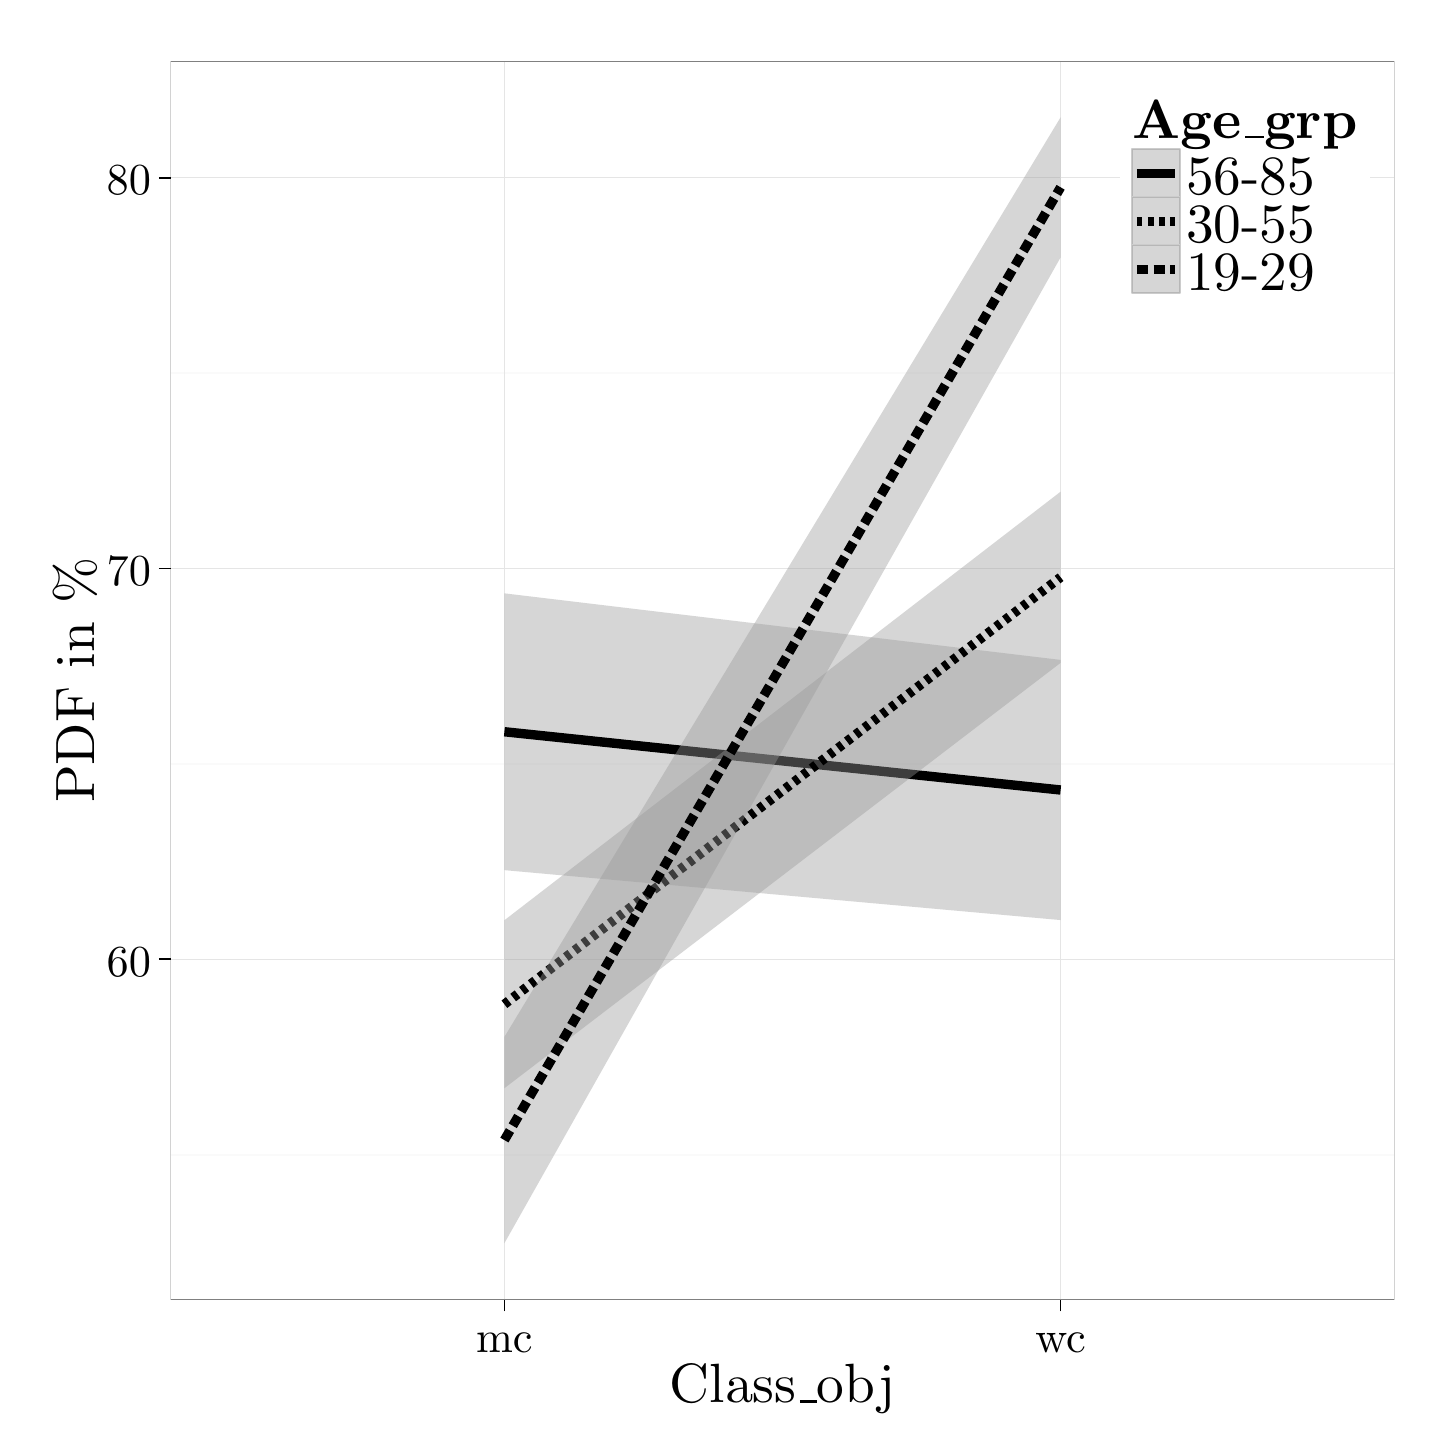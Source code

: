 % Created by tikzDevice version 0.8.1 on 2016-02-09 02:17:30
% !TEX encoding = UTF-8 Unicode
\begin{tikzpicture}[x=1pt,y=1pt]
\definecolor{fillColor}{RGB}{255,255,255}
\path[use as bounding box,fill=fillColor,fill opacity=0.00] (0,0) rectangle (505.89,505.89);
\begin{scope}
\path[clip] (  0.00,  0.00) rectangle (505.89,505.89);
\definecolor{drawColor}{RGB}{255,255,255}
\definecolor{fillColor}{RGB}{255,255,255}

\path[draw=drawColor,line width= 0.6pt,line join=round,line cap=round,fill=fillColor] (  0.00, -0.00) rectangle (505.89,505.89);
\end{scope}
\begin{scope}
\path[clip] ( 51.66, 46.31) rectangle (493.85,493.84);
\definecolor{fillColor}{RGB}{255,255,255}

\path[fill=fillColor] ( 51.66, 46.31) rectangle (493.84,493.84);
\definecolor{drawColor}{gray}{0.98}

\path[draw=drawColor,line width= 0.6pt,line join=round] ( 51.66, 98.63) --
	(493.85, 98.63);

\path[draw=drawColor,line width= 0.6pt,line join=round] ( 51.66,239.84) --
	(493.85,239.84);

\path[draw=drawColor,line width= 0.6pt,line join=round] ( 51.66,381.06) --
	(493.85,381.06);
\definecolor{drawColor}{gray}{0.90}

\path[draw=drawColor,line width= 0.2pt,line join=round] ( 51.66,169.24) --
	(493.85,169.24);

\path[draw=drawColor,line width= 0.2pt,line join=round] ( 51.66,310.45) --
	(493.85,310.45);

\path[draw=drawColor,line width= 0.2pt,line join=round] ( 51.66,451.67) --
	(493.85,451.67);

\path[draw=drawColor,line width= 0.2pt,line join=round] (172.26, 46.31) --
	(172.26,493.84);

\path[draw=drawColor,line width= 0.2pt,line join=round] (373.25, 46.31) --
	(373.25,493.84);
\definecolor{fillColor}{RGB}{153,153,153}

\path[fill=fillColor,fill opacity=0.40] (172.26,301.48) --
	(373.25,277.43) --
	(373.25,183.42) --
	(172.26,201.46) --
	cycle;
\definecolor{drawColor}{RGB}{0,0,0}

\path[draw=drawColor,line width= 3.4pt,line join=round] (172.26,251.47) --
	(373.25,230.42);

\path[fill=fillColor,fill opacity=0.40] (172.26,183.35) --
	(373.25,338.22) --
	(373.25,276.37) --
	(172.26,122.66) --
	cycle;

\path[draw=drawColor,line width= 3.4pt,dash pattern=on 2pt off 2pt ,line join=round] (172.26,153.00) --
	(373.25,307.30);

\path[fill=fillColor,fill opacity=0.40] (172.26,141.20) --
	(373.25,473.50) --
	(373.25,422.89) --
	(172.26, 66.65) --
	cycle;

\path[draw=drawColor,line width= 3.4pt,dash pattern=on 4pt off 2pt ,line join=round] (172.26,103.92) --
	(373.25,448.20);
\definecolor{drawColor}{gray}{0.50}

\path[draw=drawColor,line width= 0.6pt,line join=round,line cap=round] ( 51.66, 46.31) rectangle (493.84,493.84);
\end{scope}
\begin{scope}
\path[clip] (  0.00,  0.00) rectangle (505.89,505.89);
\definecolor{drawColor}{RGB}{0,0,0}

\node[text=drawColor,anchor=base east,inner sep=0pt, outer sep=0pt, scale=  1.60] at ( 44.55,163.20) {60};

\node[text=drawColor,anchor=base east,inner sep=0pt, outer sep=0pt, scale=  1.60] at ( 44.55,304.42) {70};

\node[text=drawColor,anchor=base east,inner sep=0pt, outer sep=0pt, scale=  1.60] at ( 44.55,445.64) {80};
\end{scope}
\begin{scope}
\path[clip] (  0.00,  0.00) rectangle (505.89,505.89);
\definecolor{drawColor}{RGB}{0,0,0}

\path[draw=drawColor,line width= 0.6pt,line join=round] ( 47.39,169.24) --
	( 51.66,169.24);

\path[draw=drawColor,line width= 0.6pt,line join=round] ( 47.39,310.45) --
	( 51.66,310.45);

\path[draw=drawColor,line width= 0.6pt,line join=round] ( 47.39,451.67) --
	( 51.66,451.67);
\end{scope}
\begin{scope}
\path[clip] (  0.00,  0.00) rectangle (505.89,505.89);
\definecolor{drawColor}{RGB}{0,0,0}

\path[draw=drawColor,line width= 0.6pt,line join=round] (172.26, 42.04) --
	(172.26, 46.31);

\path[draw=drawColor,line width= 0.6pt,line join=round] (373.25, 42.04) --
	(373.25, 46.31);
\end{scope}
\begin{scope}
\path[clip] (  0.00,  0.00) rectangle (505.89,505.89);
\definecolor{drawColor}{RGB}{0,0,0}

\node[text=drawColor,anchor=base,inner sep=0pt, outer sep=0pt, scale=  1.60] at (172.26, 27.13) {mc};

\node[text=drawColor,anchor=base,inner sep=0pt, outer sep=0pt, scale=  1.60] at (373.25, 27.13) {wc};
\end{scope}
\begin{scope}
\path[clip] (  0.00,  0.00) rectangle (505.89,505.89);
\definecolor{drawColor}{RGB}{0,0,0}

\node[text=drawColor,anchor=base,inner sep=0pt, outer sep=0pt, scale=  2.00] at (272.75,  9.03) {Class{\_{}}obj};
\end{scope}
\begin{scope}
\path[clip] (  0.00,  0.00) rectangle (505.89,505.89);
\definecolor{drawColor}{RGB}{0,0,0}

\node[text=drawColor,rotate= 90.00,anchor=base,inner sep=0pt, outer sep=0pt, scale=  2.00] at ( 24.12,270.08) {PDF in {\%}};
\end{scope}
\begin{scope}
\path[clip] (  0.00,  0.00) rectangle (505.89,505.89);
\definecolor{fillColor}{RGB}{255,255,255}

\path[fill=fillColor] (394.82,405.66) rectangle (484.98,484.98);
\end{scope}
\begin{scope}
\path[clip] (  0.00,  0.00) rectangle (505.89,505.89);
\definecolor{drawColor}{RGB}{0,0,0}

\node[text=drawColor,anchor=base west,inner sep=0pt, outer sep=0pt, scale=  2.00] at (399.08,465.96) {\bfseries Age{\_{}}grp};
\end{scope}
\begin{scope}
\path[clip] (  0.00,  0.00) rectangle (505.89,505.89);
\definecolor{drawColor}{gray}{0.80}
\definecolor{fillColor}{RGB}{255,255,255}

\path[draw=drawColor,line width= 0.6pt,line join=round,line cap=round,fill=fillColor] (399.08,444.61) rectangle (416.43,461.96);
\end{scope}
\begin{scope}
\path[clip] (  0.00,  0.00) rectangle (505.89,505.89);
\definecolor{fillColor}{RGB}{153,153,153}

\path[fill=fillColor,fill opacity=0.40] (399.08,444.61) rectangle (416.43,461.96);
\definecolor{drawColor}{RGB}{0,0,0}

\path[draw=drawColor,line width= 3.4pt,line join=round] (400.82,453.29) -- (414.69,453.29);
\end{scope}
\begin{scope}
\path[clip] (  0.00,  0.00) rectangle (505.89,505.89);
\definecolor{drawColor}{gray}{0.80}
\definecolor{fillColor}{RGB}{255,255,255}

\path[draw=drawColor,line width= 0.6pt,line join=round,line cap=round,fill=fillColor] (399.08,427.27) rectangle (416.43,444.61);
\end{scope}
\begin{scope}
\path[clip] (  0.00,  0.00) rectangle (505.89,505.89);
\definecolor{fillColor}{RGB}{153,153,153}

\path[fill=fillColor,fill opacity=0.40] (399.08,427.27) rectangle (416.43,444.61);
\definecolor{drawColor}{RGB}{0,0,0}

\path[draw=drawColor,line width= 3.4pt,dash pattern=on 2pt off 2pt ,line join=round] (400.82,435.94) -- (414.69,435.94);
\end{scope}
\begin{scope}
\path[clip] (  0.00,  0.00) rectangle (505.89,505.89);
\definecolor{drawColor}{gray}{0.80}
\definecolor{fillColor}{RGB}{255,255,255}

\path[draw=drawColor,line width= 0.6pt,line join=round,line cap=round,fill=fillColor] (399.08,409.92) rectangle (416.43,427.27);
\end{scope}
\begin{scope}
\path[clip] (  0.00,  0.00) rectangle (505.89,505.89);
\definecolor{fillColor}{RGB}{153,153,153}

\path[fill=fillColor,fill opacity=0.40] (399.08,409.92) rectangle (416.43,427.27);
\definecolor{drawColor}{RGB}{0,0,0}

\path[draw=drawColor,line width= 3.4pt,dash pattern=on 4pt off 2pt ,line join=round] (400.82,418.60) -- (414.69,418.60);
\end{scope}
\begin{scope}
\path[clip] (  0.00,  0.00) rectangle (505.89,505.89);
\definecolor{drawColor}{RGB}{0,0,0}

\node[text=drawColor,anchor=base west,inner sep=0pt, outer sep=0pt, scale=  2.00] at (418.60,445.75) {56-85};
\end{scope}
\begin{scope}
\path[clip] (  0.00,  0.00) rectangle (505.89,505.89);
\definecolor{drawColor}{RGB}{0,0,0}

\node[text=drawColor,anchor=base west,inner sep=0pt, outer sep=0pt, scale=  2.00] at (418.60,428.40) {30-55};
\end{scope}
\begin{scope}
\path[clip] (  0.00,  0.00) rectangle (505.89,505.89);
\definecolor{drawColor}{RGB}{0,0,0}

\node[text=drawColor,anchor=base west,inner sep=0pt, outer sep=0pt, scale=  2.00] at (418.60,411.06) {19-29};
\end{scope}
\end{tikzpicture}
